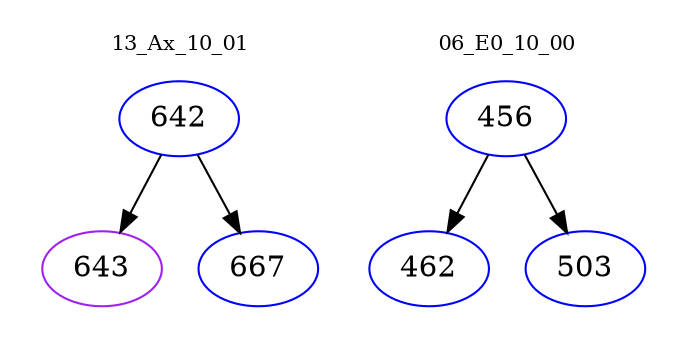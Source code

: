 digraph{
subgraph cluster_0 {
color = white
label = "13_Ax_10_01";
fontsize=10;
T0_642 [label="642", color="blue"]
T0_642 -> T0_643 [color="black"]
T0_643 [label="643", color="purple"]
T0_642 -> T0_667 [color="black"]
T0_667 [label="667", color="blue"]
}
subgraph cluster_1 {
color = white
label = "06_E0_10_00";
fontsize=10;
T1_456 [label="456", color="blue"]
T1_456 -> T1_462 [color="black"]
T1_462 [label="462", color="blue"]
T1_456 -> T1_503 [color="black"]
T1_503 [label="503", color="blue"]
}
}

